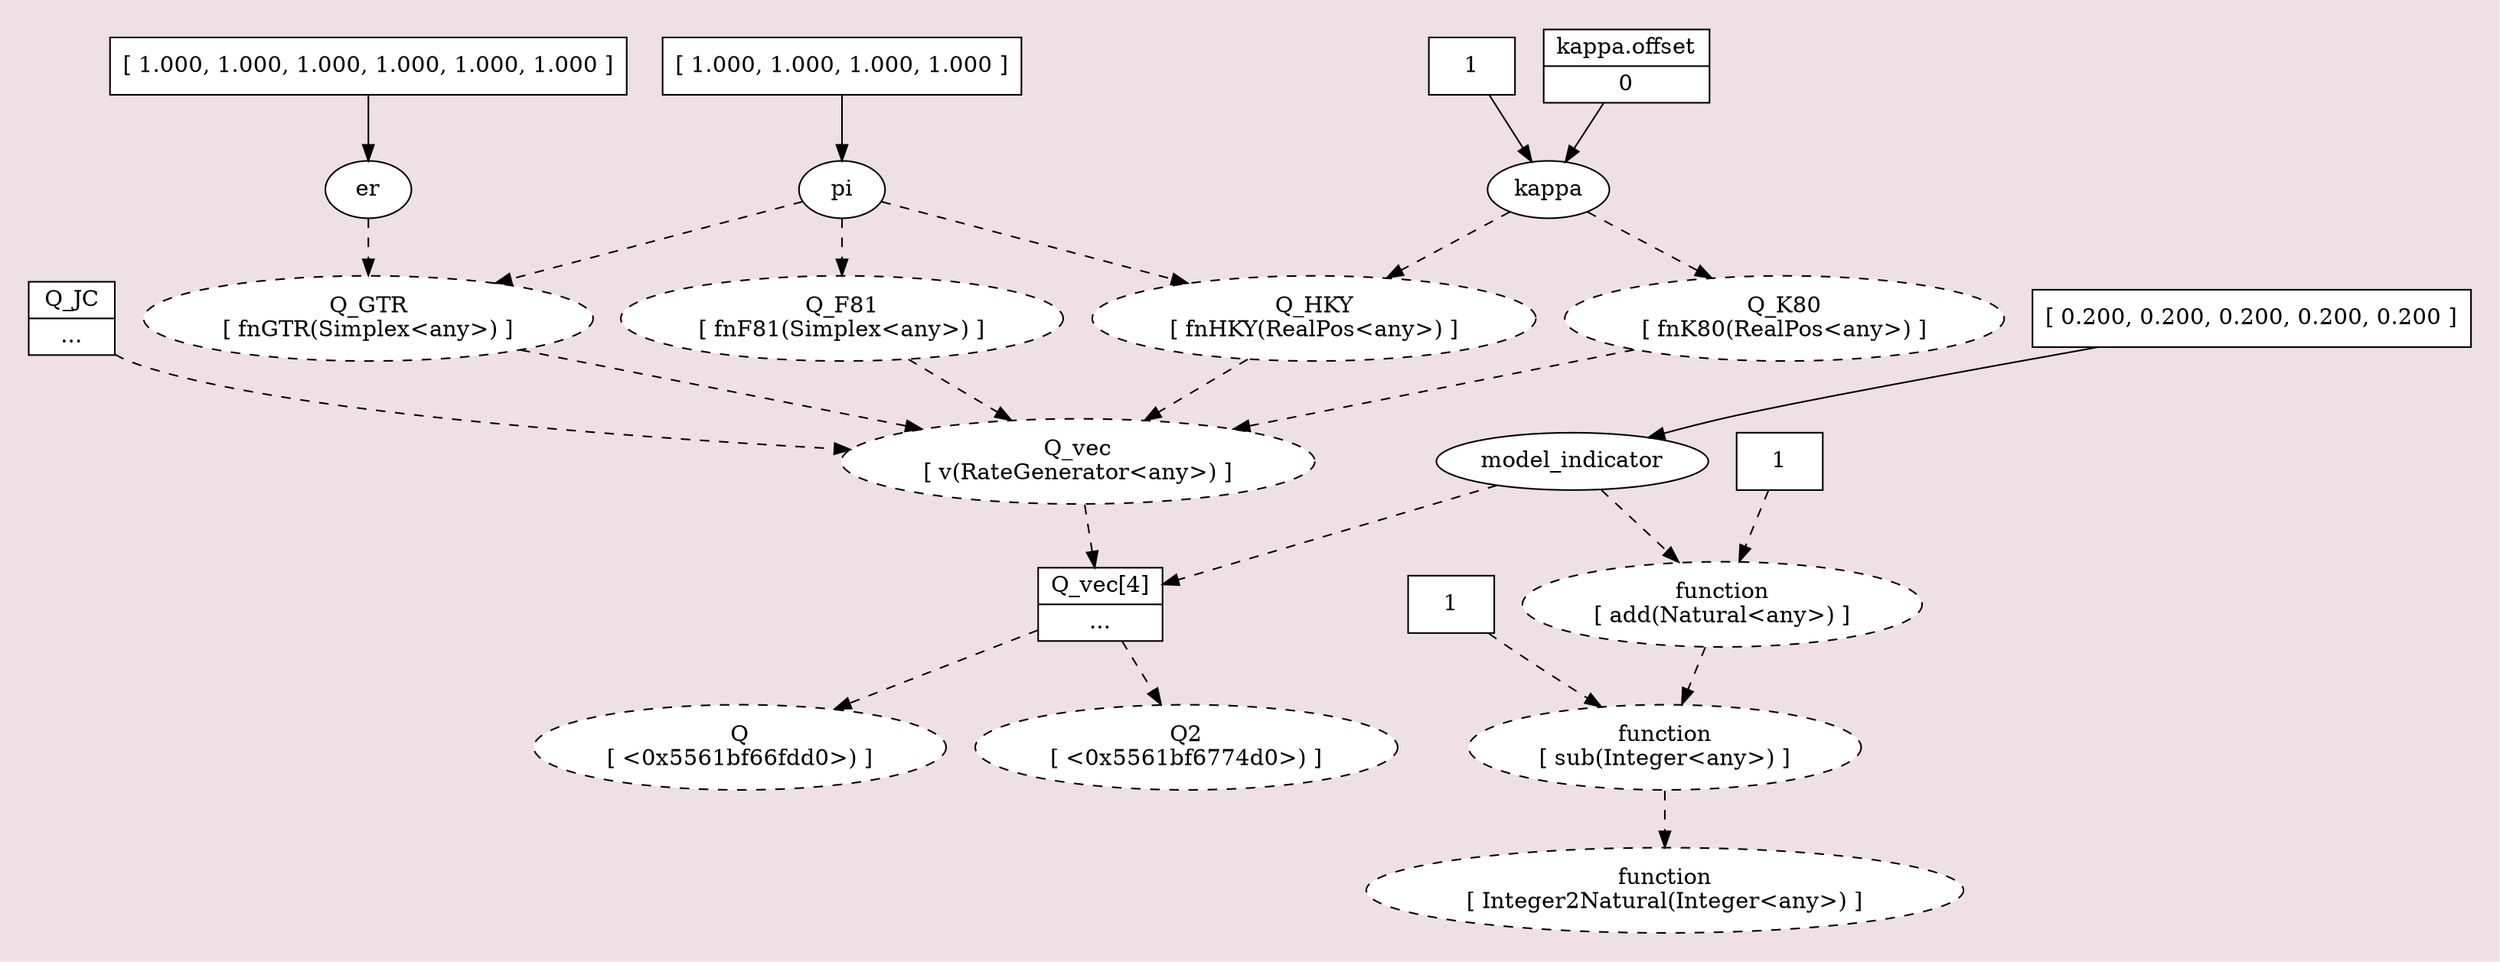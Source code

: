 /* Graphical model description in DOT language                                    */
/*    To view graph:                                                              */
/*       open this file in the program Graphviz: http://www.graphviz.org          */
/*       or paste contents into an online viewer: http://stamm-wilbrandt.de/GraphvizFiddle */

digraph REVDAG {
   n_Q [shape=oval, style="dashed,filled", fillcolor=white, label="Q\n[ <0x5561bf66fdd0>) ]"]
   n_Q_vec_4 [shape=oval, style="dashed,filled", fillcolor=white, label="Q_vec[4]\n[ [](RateGenerator[]<any>) ]"]
   n_Q_vec [shape=oval, style="dashed,filled", fillcolor=white, label="Q_vec\n[ v(RateGenerator<any>) ]"]
   n_Q_JC [shape=record, style=filled, fillcolor=white, label="{Q_JC|...}"]
   n_Q_K80 [shape=oval, style="dashed,filled", fillcolor=white, label="Q_K80\n[ fnK80(RealPos<any>) ]"]
   n_kappa [shape=oval, style=filled, fillcolor=white, label="kappa"]
   n_0x5561bf66f5d0 [shape=box, style=filled, fillcolor=white, label="1"]
   n_kappa_offset [shape=record, style=filled, fillcolor=white, label="{kappa.offset|0}"]
   n_Q_HKY [shape=oval, style="dashed,filled", fillcolor=white, label="Q_HKY\n[ fnHKY(RealPos<any>) ]"]
   n_pi [shape=oval, style=filled, fillcolor=white, label="pi"]
   n_0x5561bf6758d0 [shape=box, style=filled, fillcolor=white, label="[ 1.000, 1.000, 1.000, 1.000 ]"]
   n_Q_F81 [shape=oval, style="dashed,filled", fillcolor=white, label="Q_F81\n[ fnF81(Simplex<any>) ]"]
   n_Q_GTR [shape=oval, style="dashed,filled", fillcolor=white, label="Q_GTR\n[ fnGTR(Simplex<any>) ]"]
   n_er [shape=oval, style=filled, fillcolor=white, label="er"]
   n_0x5561bf678b50 [shape=box, style=filled, fillcolor=white, label="[ 1.000, 1.000, 1.000, 1.000, 1.000, 1.000 ]"]
   n_model_indicator [shape=oval, style=filled, fillcolor=white, label="model_indicator"]
   n_0x5561bf67a410 [shape=box, style=filled, fillcolor=white, label="[ 0.200, 0.200, 0.200, 0.200, 0.200 ]"]
   n_0x5561bf67a690 [shape=oval, style="dashed,filled", fillcolor=white, label="function\n[ add(Natural<any>) ]"]
   n_0x5561bf67a9c0 [shape=box, style=filled, fillcolor=white, label="1"]
   n_0x5561bf67abc0 [shape=oval, style="dashed,filled", fillcolor=white, label="function\n[ sub(Integer<any>) ]"]
   n_0x5561bf67af10 [shape=box, style=filled, fillcolor=white, label="1"]
   n_0x5561bf67b0f0 [shape=oval, style="dashed,filled", fillcolor=white, label="function\n[ Integer2Natural(Integer<any>) ]"]
   n_Q2 [shape=oval, style="dashed,filled", fillcolor=white, label="Q2\n[ <0x5561bf6774d0>) ]"]
   n_Q_vec_4 [shape=record, style=filled, fillcolor=white, label="{Q_vec[4]|...}"]
   n_Q_vec_4 -> n_Q[style=dashed]
   n_Q_vec -> n_Q_vec_4[style=dashed]
   n_Q_JC -> n_Q_vec[style=dashed]
   n_Q_K80 -> n_Q_vec[style=dashed]
   n_kappa -> n_Q_HKY[style=dashed]
   n_kappa -> n_Q_K80[style=dashed]
   n_0x5561bf66f5d0 -> n_kappa
   n_kappa_offset -> n_kappa
   n_Q_HKY -> n_Q_vec[style=dashed]
   n_pi -> n_Q_F81[style=dashed]
   n_pi -> n_Q_GTR[style=dashed]
   n_pi -> n_Q_HKY[style=dashed]
   n_0x5561bf6758d0 -> n_pi
   n_Q_F81 -> n_Q_vec[style=dashed]
   n_Q_GTR -> n_Q_vec[style=dashed]
   n_er -> n_Q_GTR[style=dashed]
   n_0x5561bf678b50 -> n_er
   n_model_indicator -> n_0x5561bf67a690[style=dashed]
   n_model_indicator -> n_Q_vec_4[style=dashed]
   n_0x5561bf67a410 -> n_model_indicator
   n_0x5561bf67a690 -> n_0x5561bf67abc0[style=dashed]
   n_0x5561bf67a9c0 -> n_0x5561bf67a690[style=dashed]
   n_0x5561bf67abc0 -> n_0x5561bf67b0f0[style=dashed]
   n_0x5561bf67af10 -> n_0x5561bf67abc0[style=dashed]
   n_Q_vec_4 -> n_Q2[style=dashed]
   graph [bgcolor=lavenderblush2, pad=0.25]
}